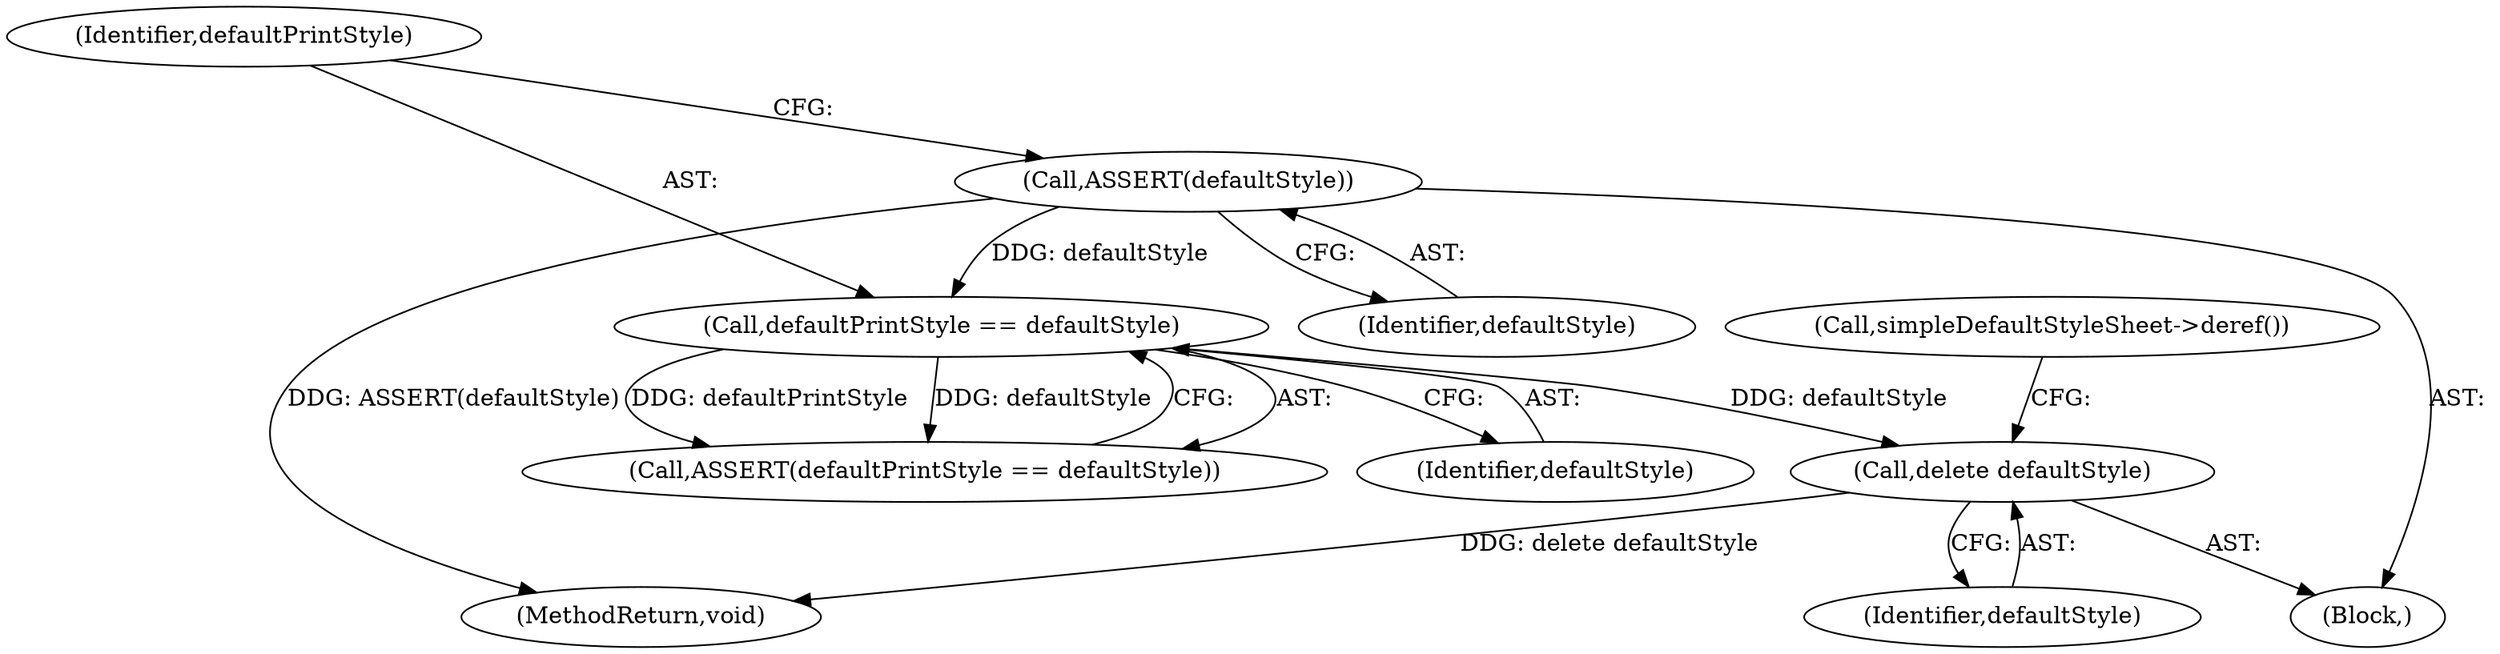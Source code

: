 digraph "1_Chrome_4d17163f4b66be517dc49019a029e5ddbd45078c_2@API" {
"1000111" [label="(Call,delete defaultStyle)"];
"1000108" [label="(Call,defaultPrintStyle == defaultStyle)"];
"1000105" [label="(Call,ASSERT(defaultStyle))"];
"1000106" [label="(Identifier,defaultStyle)"];
"1000105" [label="(Call,ASSERT(defaultStyle))"];
"1000113" [label="(Call,simpleDefaultStyleSheet->deref())"];
"1000104" [label="(Block,)"];
"1000108" [label="(Call,defaultPrintStyle == defaultStyle)"];
"1000107" [label="(Call,ASSERT(defaultPrintStyle == defaultStyle))"];
"1000112" [label="(Identifier,defaultStyle)"];
"1000110" [label="(Identifier,defaultStyle)"];
"1000176" [label="(MethodReturn,void)"];
"1000111" [label="(Call,delete defaultStyle)"];
"1000109" [label="(Identifier,defaultPrintStyle)"];
"1000111" -> "1000104"  [label="AST: "];
"1000111" -> "1000112"  [label="CFG: "];
"1000112" -> "1000111"  [label="AST: "];
"1000113" -> "1000111"  [label="CFG: "];
"1000111" -> "1000176"  [label="DDG: delete defaultStyle"];
"1000108" -> "1000111"  [label="DDG: defaultStyle"];
"1000108" -> "1000107"  [label="AST: "];
"1000108" -> "1000110"  [label="CFG: "];
"1000109" -> "1000108"  [label="AST: "];
"1000110" -> "1000108"  [label="AST: "];
"1000107" -> "1000108"  [label="CFG: "];
"1000108" -> "1000107"  [label="DDG: defaultPrintStyle"];
"1000108" -> "1000107"  [label="DDG: defaultStyle"];
"1000105" -> "1000108"  [label="DDG: defaultStyle"];
"1000105" -> "1000104"  [label="AST: "];
"1000105" -> "1000106"  [label="CFG: "];
"1000106" -> "1000105"  [label="AST: "];
"1000109" -> "1000105"  [label="CFG: "];
"1000105" -> "1000176"  [label="DDG: ASSERT(defaultStyle)"];
}
